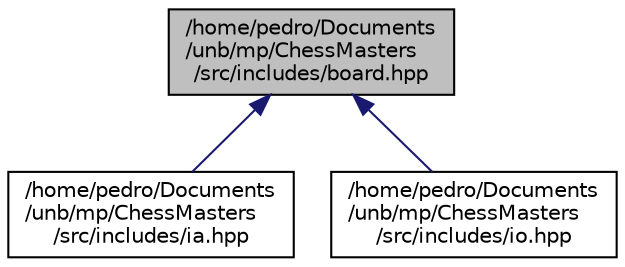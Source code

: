 digraph "/home/pedro/Documents/unb/mp/ChessMasters/src/includes/board.hpp"
{
  edge [fontname="Helvetica",fontsize="10",labelfontname="Helvetica",labelfontsize="10"];
  node [fontname="Helvetica",fontsize="10",shape=record];
  Node1 [label="/home/pedro/Documents\l/unb/mp/ChessMasters\l/src/includes/board.hpp",height=0.2,width=0.4,color="black", fillcolor="grey75", style="filled", fontcolor="black"];
  Node1 -> Node2 [dir="back",color="midnightblue",fontsize="10",style="solid",fontname="Helvetica"];
  Node2 [label="/home/pedro/Documents\l/unb/mp/ChessMasters\l/src/includes/ia.hpp",height=0.2,width=0.4,color="black", fillcolor="white", style="filled",URL="$ia_8hpp.html"];
  Node1 -> Node3 [dir="back",color="midnightblue",fontsize="10",style="solid",fontname="Helvetica"];
  Node3 [label="/home/pedro/Documents\l/unb/mp/ChessMasters\l/src/includes/io.hpp",height=0.2,width=0.4,color="black", fillcolor="white", style="filled",URL="$io_8hpp.html"];
}
